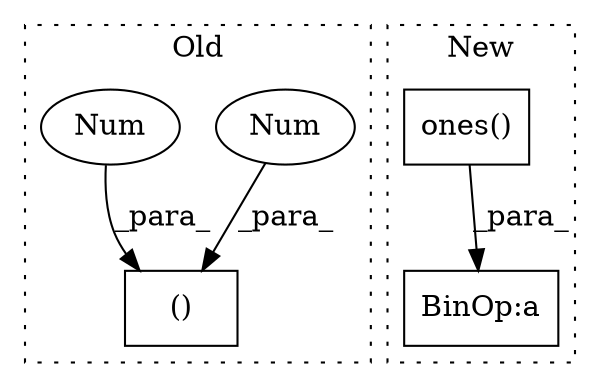 digraph G {
subgraph cluster0 {
1 [label="()" a="54" s="1831" l="12" shape="box"];
3 [label="Num" a="76" s="1832" l="1" shape="ellipse"];
4 [label="Num" a="76" s="1830" l="1" shape="ellipse"];
label = "Old";
style="dotted";
}
subgraph cluster1 {
2 [label="ones()" a="75" s="2408,2428" l="11,1" shape="box"];
5 [label="BinOp:a" a="82" s="2429" l="3" shape="box"];
label = "New";
style="dotted";
}
2 -> 5 [label="_para_"];
3 -> 1 [label="_para_"];
4 -> 1 [label="_para_"];
}
